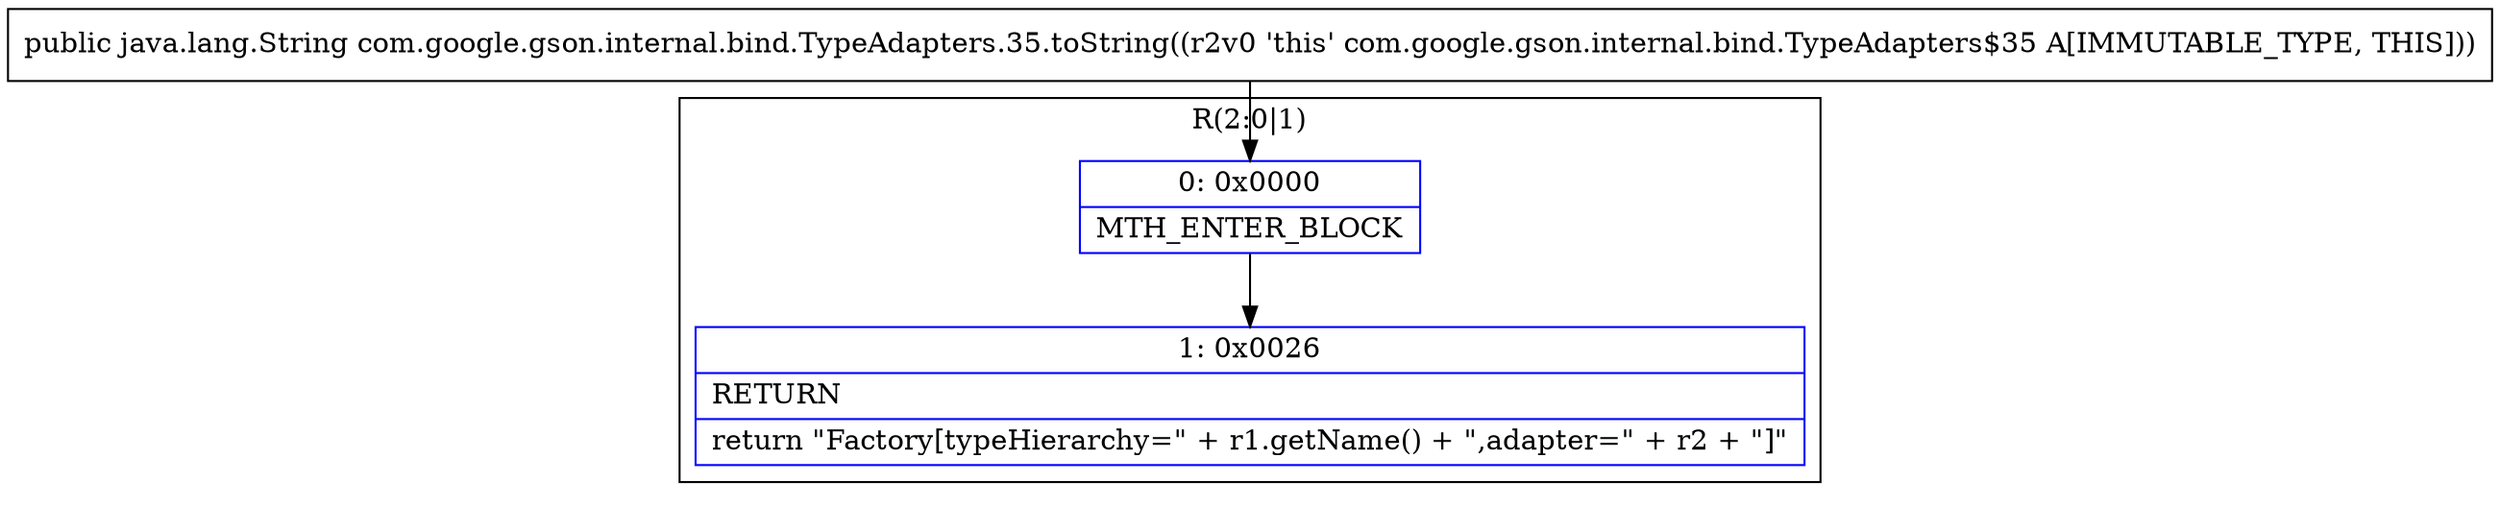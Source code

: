 digraph "CFG forcom.google.gson.internal.bind.TypeAdapters.35.toString()Ljava\/lang\/String;" {
subgraph cluster_Region_1921337917 {
label = "R(2:0|1)";
node [shape=record,color=blue];
Node_0 [shape=record,label="{0\:\ 0x0000|MTH_ENTER_BLOCK\l}"];
Node_1 [shape=record,label="{1\:\ 0x0026|RETURN\l|return \"Factory[typeHierarchy=\" + r1.getName() + \",adapter=\" + r2 + \"]\"\l}"];
}
MethodNode[shape=record,label="{public java.lang.String com.google.gson.internal.bind.TypeAdapters.35.toString((r2v0 'this' com.google.gson.internal.bind.TypeAdapters$35 A[IMMUTABLE_TYPE, THIS])) }"];
MethodNode -> Node_0;
Node_0 -> Node_1;
}

